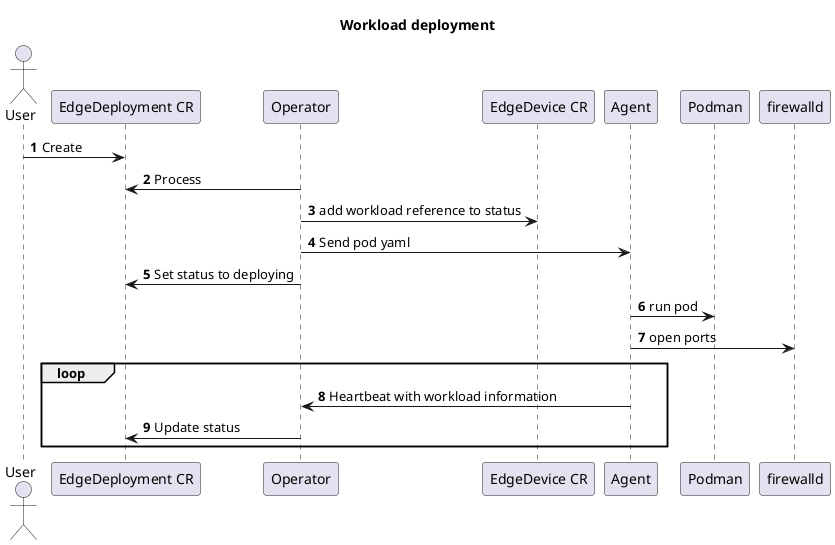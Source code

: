 @startuml
'https://plantuml.com/sequence-diagram

title Workload deployment
autonumber

actor User

User -> "EdgeDeployment CR": Create
Operator -> "EdgeDeployment CR": Process
Operator -> "EdgeDevice CR": add workload reference to status
Operator -> Agent: Send pod yaml
Operator -> "EdgeDeployment CR": Set status to deploying
Agent -> Podman: run pod
Agent -> firewalld: open ports

loop
Agent -> Operator: Heartbeat with workload information
Operator -> "EdgeDeployment CR": Update status
end


@enduml